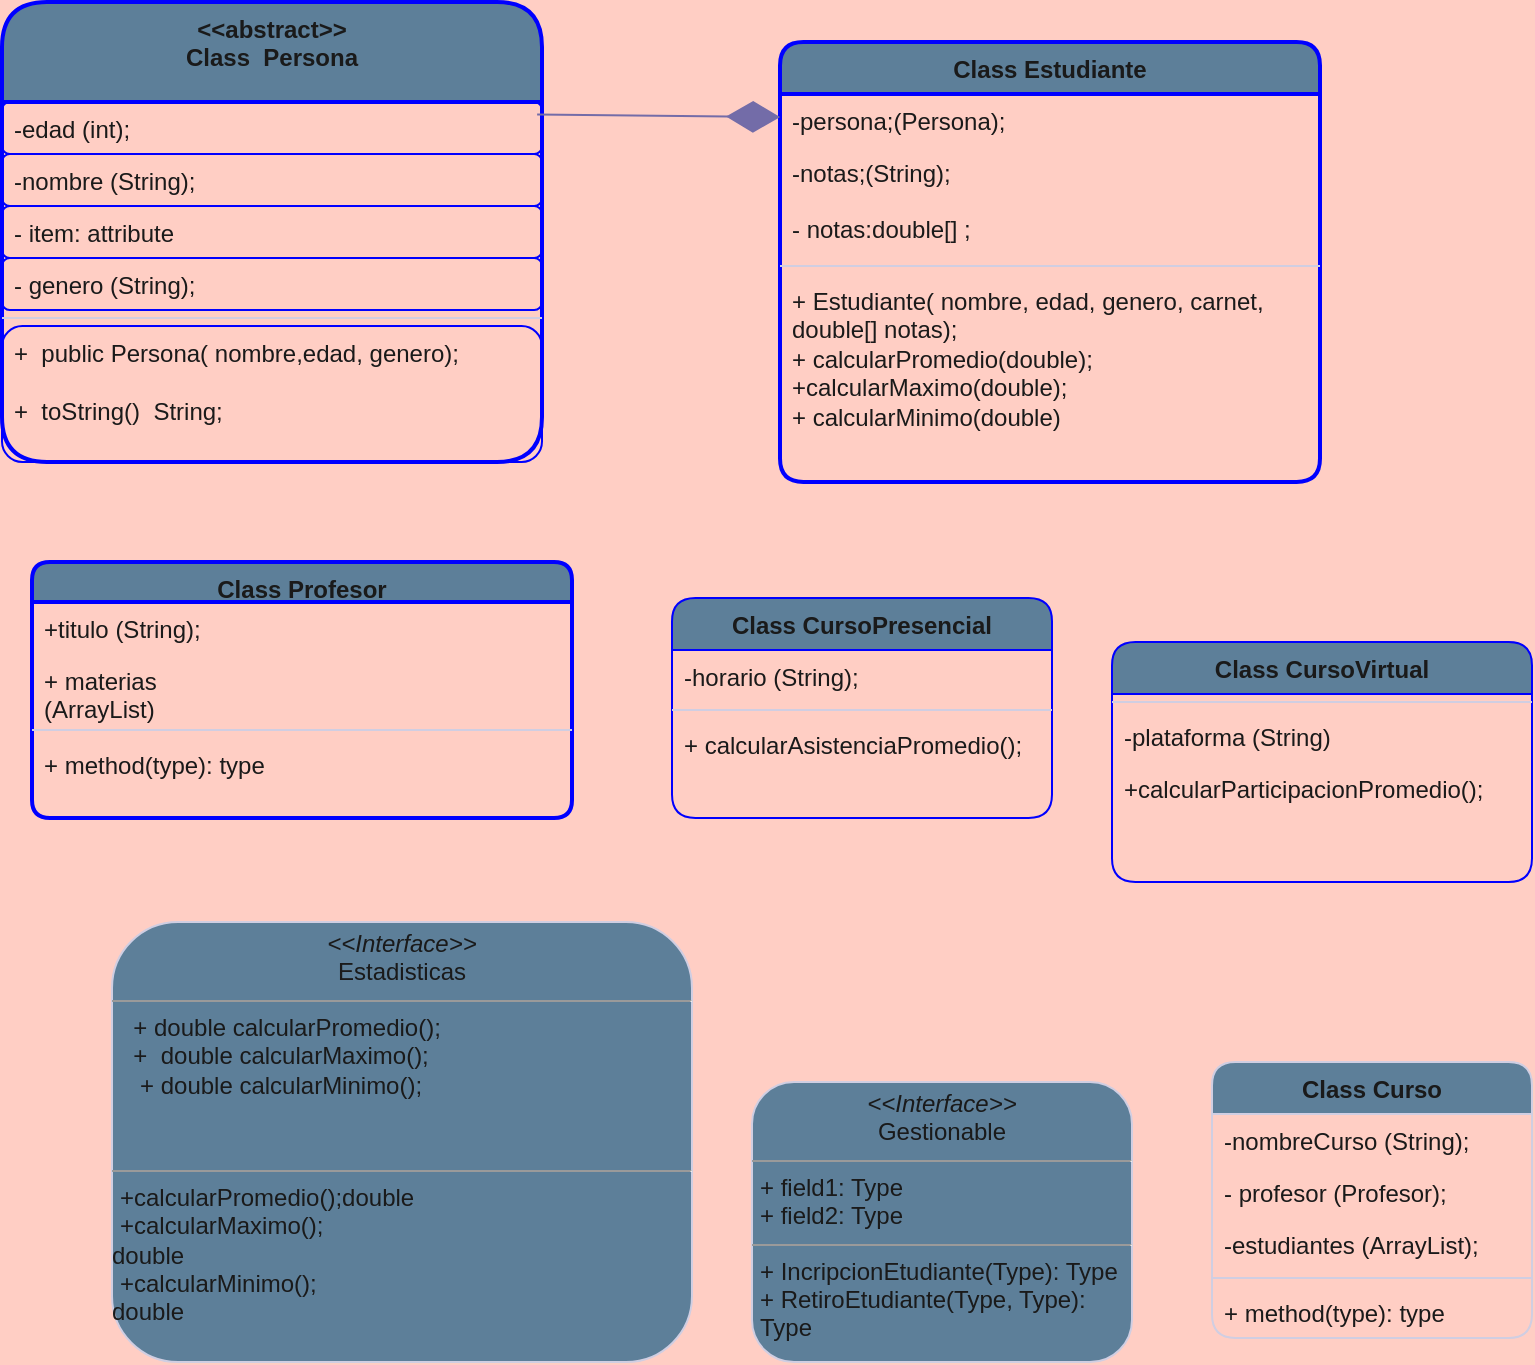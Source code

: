 <mxfile version="21.6.8" type="github">
  <diagram name="Página-1" id="qOFIg2sag6Ol0mR24mPF">
    <mxGraphModel dx="1222" dy="1770" grid="1" gridSize="10" guides="1" tooltips="1" connect="1" arrows="1" fold="1" page="1" pageScale="1" pageWidth="827" pageHeight="1169" background="#FFCEC4" math="0" shadow="0">
      <root>
        <mxCell id="0" />
        <mxCell id="1" parent="0" />
        <mxCell id="tVQC34R88GoCUx9mPCUH-5" value="&lt;p style=&quot;margin:0px;margin-top:4px;text-align:center;&quot;&gt;&lt;i&gt;&amp;lt;&amp;lt;Interface&amp;gt;&amp;gt;&lt;/i&gt;&lt;br&gt;Estadisticas&lt;br&gt;&lt;/p&gt;&lt;hr size=&quot;1&quot;&gt;&lt;p style=&quot;margin:0px;margin-left:4px;&quot;&gt;&amp;nbsp; + double calcularPromedio();&lt;/p&gt;&lt;p style=&quot;margin:0px;margin-left:4px;&quot;&gt;&amp;nbsp; +&amp;nbsp; double calcularMaximo();&lt;/p&gt;&lt;p style=&quot;margin:0px;margin-left:4px;&quot;&gt;&amp;nbsp; &amp;nbsp;+ double calcularMinimo();&lt;/p&gt;&lt;div&gt;&lt;br&gt;&lt;/div&gt;&lt;p style=&quot;margin:0px;margin-left:4px;&quot;&gt;&lt;br&gt;&lt;/p&gt;&lt;hr size=&quot;1&quot;&gt;&lt;p style=&quot;margin:0px;margin-left:4px;&quot;&gt;+calcularPromedio();double&lt;br&gt;+calcularMaximo();&lt;/p&gt;double&lt;p style=&quot;margin:0px;margin-left:4px;&quot;&gt;&lt;span style=&quot;background-color: initial;&quot;&gt;+calcularMinimo();&lt;/span&gt;&lt;/p&gt;double" style="verticalAlign=top;align=left;overflow=fill;fontSize=12;fontFamily=Helvetica;html=1;whiteSpace=wrap;labelBackgroundColor=none;fillColor=#5D7F99;strokeColor=#D0CEE2;fontColor=#1A1A1A;rounded=1;" parent="1" vertex="1">
          <mxGeometry x="80" y="-640" width="290" height="220" as="geometry" />
        </mxCell>
        <mxCell id="tVQC34R88GoCUx9mPCUH-7" value="&amp;lt;&amp;lt;abstract&amp;gt;&amp;gt;&lt;br&gt;Class&amp;nbsp; Persona" style="swimlane;fontStyle=1;align=center;verticalAlign=top;childLayout=stackLayout;horizontal=1;startSize=50;horizontalStack=0;resizeParent=1;resizeParentMax=0;resizeLast=0;collapsible=1;marginBottom=0;whiteSpace=wrap;html=1;rounded=1;labelBackgroundColor=none;fillColor=#5D7F99;strokeColor=#0000FF;fontColor=#1A1A1A;strokeWidth=2;" parent="1" vertex="1">
          <mxGeometry x="25" y="-1100" width="270" height="230" as="geometry" />
        </mxCell>
        <mxCell id="tVQC34R88GoCUx9mPCUH-18" value="-edad (int);" style="text;strokeColor=#0000FF;fillColor=none;align=left;verticalAlign=top;spacingLeft=4;spacingRight=4;overflow=hidden;rotatable=0;points=[[0,0.5],[1,0.5]];portConstraint=eastwest;whiteSpace=wrap;html=1;labelBackgroundColor=none;fontColor=#1A1A1A;rounded=1;" parent="tVQC34R88GoCUx9mPCUH-7" vertex="1">
          <mxGeometry y="50" width="270" height="26" as="geometry" />
        </mxCell>
        <mxCell id="tVQC34R88GoCUx9mPCUH-8" value="-nombre (String);" style="text;strokeColor=#0000FF;fillColor=none;align=left;verticalAlign=top;spacingLeft=4;spacingRight=4;overflow=hidden;rotatable=0;points=[[0,0.5],[1,0.5]];portConstraint=eastwest;whiteSpace=wrap;html=1;labelBackgroundColor=none;fontColor=#1A1A1A;rounded=1;" parent="tVQC34R88GoCUx9mPCUH-7" vertex="1">
          <mxGeometry y="76" width="270" height="26" as="geometry" />
        </mxCell>
        <mxCell id="tVQC34R88GoCUx9mPCUH-20" value="- item: attribute" style="text;strokeColor=#0000FF;fillColor=none;align=left;verticalAlign=top;spacingLeft=4;spacingRight=4;overflow=hidden;rotatable=0;points=[[0,0.5],[1,0.5]];portConstraint=eastwest;whiteSpace=wrap;html=1;labelBackgroundColor=none;fontColor=#1A1A1A;rounded=1;" parent="tVQC34R88GoCUx9mPCUH-7" vertex="1">
          <mxGeometry y="102" width="270" height="26" as="geometry" />
        </mxCell>
        <mxCell id="tVQC34R88GoCUx9mPCUH-19" value="- genero (String);" style="text;strokeColor=#0000FF;fillColor=none;align=left;verticalAlign=top;spacingLeft=4;spacingRight=4;overflow=hidden;rotatable=0;points=[[0,0.5],[1,0.5]];portConstraint=eastwest;whiteSpace=wrap;html=1;labelBackgroundColor=none;fontColor=#1A1A1A;rounded=1;" parent="tVQC34R88GoCUx9mPCUH-7" vertex="1">
          <mxGeometry y="128" width="270" height="26" as="geometry" />
        </mxCell>
        <mxCell id="tVQC34R88GoCUx9mPCUH-9" value="" style="line;strokeWidth=1;fillColor=none;align=left;verticalAlign=middle;spacingTop=-1;spacingLeft=3;spacingRight=3;rotatable=0;labelPosition=right;points=[];portConstraint=eastwest;strokeColor=#D0CEE2;labelBackgroundColor=none;fontColor=#1A1A1A;rounded=1;" parent="tVQC34R88GoCUx9mPCUH-7" vertex="1">
          <mxGeometry y="154" width="270" height="8" as="geometry" />
        </mxCell>
        <mxCell id="tVQC34R88GoCUx9mPCUH-10" value="+&amp;nbsp; public Persona( nombre,edad, genero);&lt;br&gt;&lt;br&gt;+&amp;nbsp; toString()&amp;nbsp;&amp;nbsp;String;" style="text;strokeColor=#0000FF;fillColor=none;align=left;verticalAlign=top;spacingLeft=4;spacingRight=4;overflow=hidden;rotatable=0;points=[[0,0.5],[1,0.5]];portConstraint=eastwest;whiteSpace=wrap;html=1;labelBackgroundColor=none;fontColor=#1A1A1A;rounded=1;" parent="tVQC34R88GoCUx9mPCUH-7" vertex="1">
          <mxGeometry y="162" width="270" height="68" as="geometry" />
        </mxCell>
        <mxCell id="tVQC34R88GoCUx9mPCUH-11" value="Class&amp;nbsp;Estudiante" style="swimlane;fontStyle=1;align=center;verticalAlign=top;childLayout=stackLayout;horizontal=1;startSize=26;horizontalStack=0;resizeParent=1;resizeParentMax=0;resizeLast=0;collapsible=1;marginBottom=0;whiteSpace=wrap;html=1;labelBackgroundColor=none;rounded=1;swimlaneLine=1;fillColor=#5D7F99;strokeColor=#0000FF;fontColor=#1A1A1A;strokeWidth=2;" parent="1" vertex="1">
          <mxGeometry x="414" y="-1080" width="270" height="220" as="geometry" />
        </mxCell>
        <mxCell id="3mgW6CFiJbiefJ1Jen4p-1" value="-persona;(Persona);&lt;br&gt;&amp;nbsp;" style="text;strokeColor=none;fillColor=none;align=left;verticalAlign=top;spacingLeft=4;spacingRight=4;overflow=hidden;rotatable=0;points=[[0,0.5],[1,0.5]];portConstraint=eastwest;whiteSpace=wrap;html=1;labelBackgroundColor=none;fontColor=#1A1A1A;rounded=1;" vertex="1" parent="tVQC34R88GoCUx9mPCUH-11">
          <mxGeometry y="26" width="270" height="26" as="geometry" />
        </mxCell>
        <mxCell id="tVQC34R88GoCUx9mPCUH-12" value="-notas;(String);&lt;br&gt;&lt;br&gt;&amp;nbsp;" style="text;strokeColor=none;fillColor=none;align=left;verticalAlign=top;spacingLeft=4;spacingRight=4;overflow=hidden;rotatable=0;points=[[0,0.5],[1,0.5]];portConstraint=eastwest;whiteSpace=wrap;html=1;labelBackgroundColor=none;fontColor=#1A1A1A;rounded=1;" parent="tVQC34R88GoCUx9mPCUH-11" vertex="1">
          <mxGeometry y="52" width="270" height="28" as="geometry" />
        </mxCell>
        <mxCell id="tVQC34R88GoCUx9mPCUH-15" value="- notas:double[] ;" style="text;strokeColor=none;fillColor=none;align=left;verticalAlign=top;spacingLeft=4;spacingRight=4;overflow=hidden;rotatable=0;points=[[0,0.5],[1,0.5]];portConstraint=eastwest;whiteSpace=wrap;html=1;labelBackgroundColor=none;fontColor=#1A1A1A;rounded=1;" parent="tVQC34R88GoCUx9mPCUH-11" vertex="1">
          <mxGeometry y="80" width="270" height="28" as="geometry" />
        </mxCell>
        <mxCell id="tVQC34R88GoCUx9mPCUH-13" value="" style="line;strokeWidth=1;fillColor=none;align=left;verticalAlign=middle;spacingTop=-1;spacingLeft=3;spacingRight=3;rotatable=0;labelPosition=right;points=[];portConstraint=eastwest;strokeColor=#D0CEE2;labelBackgroundColor=none;fontColor=#1A1A1A;rounded=1;" parent="tVQC34R88GoCUx9mPCUH-11" vertex="1">
          <mxGeometry y="108" width="270" height="8" as="geometry" />
        </mxCell>
        <mxCell id="tVQC34R88GoCUx9mPCUH-14" value="+&amp;nbsp;&lt;span style=&quot;background-color: initial;&quot;&gt;Estudiante( nombre, edad, genero, carnet, double[] notas);&lt;/span&gt;&lt;br&gt;+ calcularPromedio(double);&lt;br&gt;+calcularMaximo(double);&lt;br&gt;+&amp;nbsp;calcularMinimo(double)&amp;nbsp;" style="text;strokeColor=none;fillColor=none;align=left;verticalAlign=top;spacingLeft=4;spacingRight=4;overflow=hidden;rotatable=0;points=[[0,0.5],[1,0.5]];portConstraint=eastwest;whiteSpace=wrap;html=1;labelBackgroundColor=none;fontColor=#1A1A1A;rounded=1;" parent="tVQC34R88GoCUx9mPCUH-11" vertex="1">
          <mxGeometry y="116" width="270" height="104" as="geometry" />
        </mxCell>
        <mxCell id="tVQC34R88GoCUx9mPCUH-21" value="Class&amp;nbsp;Profesor" style="swimlane;fontStyle=1;align=center;verticalAlign=top;childLayout=stackLayout;horizontal=1;startSize=20;horizontalStack=0;resizeParent=1;resizeParentMax=0;resizeLast=0;collapsible=1;marginBottom=0;whiteSpace=wrap;html=1;labelBackgroundColor=none;fillColor=#5D7F99;strokeColor=#0000FF;fontColor=#1A1A1A;rounded=1;strokeWidth=2;" parent="1" vertex="1">
          <mxGeometry x="40" y="-820" width="270" height="128" as="geometry" />
        </mxCell>
        <mxCell id="tVQC34R88GoCUx9mPCUH-22" value="+titulo (String);&lt;br&gt;" style="text;strokeColor=none;fillColor=none;align=left;verticalAlign=top;spacingLeft=4;spacingRight=4;overflow=hidden;rotatable=0;points=[[0,0.5],[1,0.5]];portConstraint=eastwest;whiteSpace=wrap;html=1;labelBackgroundColor=none;fontColor=#1A1A1A;rounded=1;" parent="tVQC34R88GoCUx9mPCUH-21" vertex="1">
          <mxGeometry y="20" width="270" height="26" as="geometry" />
        </mxCell>
        <mxCell id="tVQC34R88GoCUx9mPCUH-25" value="+ materias&lt;br/&gt;(ArrayList)" style="text;strokeColor=none;fillColor=none;align=left;verticalAlign=top;spacingLeft=4;spacingRight=4;overflow=hidden;rotatable=0;points=[[0,0.5],[1,0.5]];portConstraint=eastwest;whiteSpace=wrap;html=1;labelBackgroundColor=none;fontColor=#1A1A1A;rounded=1;" parent="tVQC34R88GoCUx9mPCUH-21" vertex="1">
          <mxGeometry y="46" width="270" height="34" as="geometry" />
        </mxCell>
        <mxCell id="tVQC34R88GoCUx9mPCUH-23" value="" style="line;strokeWidth=1;fillColor=none;align=left;verticalAlign=middle;spacingTop=-1;spacingLeft=3;spacingRight=3;rotatable=0;labelPosition=right;points=[];portConstraint=eastwest;strokeColor=#D0CEE2;labelBackgroundColor=none;fontColor=#1A1A1A;rounded=1;" parent="tVQC34R88GoCUx9mPCUH-21" vertex="1">
          <mxGeometry y="80" width="270" height="8" as="geometry" />
        </mxCell>
        <mxCell id="tVQC34R88GoCUx9mPCUH-24" value="+ method(type): type" style="text;strokeColor=none;fillColor=none;align=left;verticalAlign=top;spacingLeft=4;spacingRight=4;overflow=hidden;rotatable=0;points=[[0,0.5],[1,0.5]];portConstraint=eastwest;whiteSpace=wrap;html=1;labelBackgroundColor=none;fontColor=#1A1A1A;rounded=1;" parent="tVQC34R88GoCUx9mPCUH-21" vertex="1">
          <mxGeometry y="88" width="270" height="40" as="geometry" />
        </mxCell>
        <mxCell id="tVQC34R88GoCUx9mPCUH-27" value="Class&amp;nbsp;Curso" style="swimlane;fontStyle=1;align=center;verticalAlign=top;childLayout=stackLayout;horizontal=1;startSize=26;horizontalStack=0;resizeParent=1;resizeParentMax=0;resizeLast=0;collapsible=1;marginBottom=0;whiteSpace=wrap;html=1;labelBackgroundColor=none;fillColor=#5D7F99;strokeColor=#D0CEE2;fontColor=#1A1A1A;rounded=1;" parent="1" vertex="1">
          <mxGeometry x="630" y="-570" width="160" height="138" as="geometry" />
        </mxCell>
        <mxCell id="tVQC34R88GoCUx9mPCUH-28" value="-nombreCurso (String);&lt;br&gt;" style="text;strokeColor=none;fillColor=none;align=left;verticalAlign=top;spacingLeft=4;spacingRight=4;overflow=hidden;rotatable=0;points=[[0,0.5],[1,0.5]];portConstraint=eastwest;whiteSpace=wrap;html=1;labelBackgroundColor=none;fontColor=#1A1A1A;rounded=1;" parent="tVQC34R88GoCUx9mPCUH-27" vertex="1">
          <mxGeometry y="26" width="160" height="26" as="geometry" />
        </mxCell>
        <mxCell id="tVQC34R88GoCUx9mPCUH-31" value="-&amp;nbsp;profesor (Profesor);" style="text;strokeColor=none;fillColor=none;align=left;verticalAlign=top;spacingLeft=4;spacingRight=4;overflow=hidden;rotatable=0;points=[[0,0.5],[1,0.5]];portConstraint=eastwest;whiteSpace=wrap;html=1;labelBackgroundColor=none;fontColor=#1A1A1A;rounded=1;" parent="tVQC34R88GoCUx9mPCUH-27" vertex="1">
          <mxGeometry y="52" width="160" height="26" as="geometry" />
        </mxCell>
        <mxCell id="tVQC34R88GoCUx9mPCUH-32" value="-estudiantes (ArrayList);" style="text;strokeColor=none;fillColor=none;align=left;verticalAlign=top;spacingLeft=4;spacingRight=4;overflow=hidden;rotatable=0;points=[[0,0.5],[1,0.5]];portConstraint=eastwest;whiteSpace=wrap;html=1;labelBackgroundColor=none;fontColor=#1A1A1A;rounded=1;" parent="tVQC34R88GoCUx9mPCUH-27" vertex="1">
          <mxGeometry y="78" width="160" height="26" as="geometry" />
        </mxCell>
        <mxCell id="tVQC34R88GoCUx9mPCUH-29" value="" style="line;strokeWidth=1;fillColor=none;align=left;verticalAlign=middle;spacingTop=-1;spacingLeft=3;spacingRight=3;rotatable=0;labelPosition=right;points=[];portConstraint=eastwest;strokeColor=#D0CEE2;labelBackgroundColor=none;fontColor=#1A1A1A;rounded=1;" parent="tVQC34R88GoCUx9mPCUH-27" vertex="1">
          <mxGeometry y="104" width="160" height="8" as="geometry" />
        </mxCell>
        <mxCell id="tVQC34R88GoCUx9mPCUH-30" value="+ method(type): type" style="text;strokeColor=none;fillColor=none;align=left;verticalAlign=top;spacingLeft=4;spacingRight=4;overflow=hidden;rotatable=0;points=[[0,0.5],[1,0.5]];portConstraint=eastwest;whiteSpace=wrap;html=1;labelBackgroundColor=none;fontColor=#1A1A1A;rounded=1;" parent="tVQC34R88GoCUx9mPCUH-27" vertex="1">
          <mxGeometry y="112" width="160" height="26" as="geometry" />
        </mxCell>
        <mxCell id="tVQC34R88GoCUx9mPCUH-33" value="Class CursoPresencial" style="swimlane;fontStyle=1;align=center;verticalAlign=top;childLayout=stackLayout;horizontal=1;startSize=26;horizontalStack=0;resizeParent=1;resizeParentMax=0;resizeLast=0;collapsible=1;marginBottom=0;whiteSpace=wrap;html=1;labelBackgroundColor=none;fillColor=#5D7F99;strokeColor=#0000FF;fontColor=#1A1A1A;rounded=1;" parent="1" vertex="1">
          <mxGeometry x="360" y="-802" width="190" height="110" as="geometry" />
        </mxCell>
        <mxCell id="tVQC34R88GoCUx9mPCUH-34" value="-horario (String);&lt;br&gt;" style="text;strokeColor=none;fillColor=none;align=left;verticalAlign=top;spacingLeft=4;spacingRight=4;overflow=hidden;rotatable=0;points=[[0,0.5],[1,0.5]];portConstraint=eastwest;whiteSpace=wrap;html=1;labelBackgroundColor=none;fontColor=#1A1A1A;rounded=1;" parent="tVQC34R88GoCUx9mPCUH-33" vertex="1">
          <mxGeometry y="26" width="190" height="26" as="geometry" />
        </mxCell>
        <mxCell id="tVQC34R88GoCUx9mPCUH-35" value="" style="line;strokeWidth=1;fillColor=none;align=left;verticalAlign=middle;spacingTop=-1;spacingLeft=3;spacingRight=3;rotatable=0;labelPosition=right;points=[];portConstraint=eastwest;strokeColor=#D0CEE2;labelBackgroundColor=none;fontColor=#1A1A1A;rounded=1;" parent="tVQC34R88GoCUx9mPCUH-33" vertex="1">
          <mxGeometry y="52" width="190" height="8" as="geometry" />
        </mxCell>
        <mxCell id="tVQC34R88GoCUx9mPCUH-36" value="+&amp;nbsp;calcularAsistenciaPromedio();" style="text;strokeColor=none;fillColor=none;align=left;verticalAlign=top;spacingLeft=4;spacingRight=4;overflow=hidden;rotatable=0;points=[[0,0.5],[1,0.5]];portConstraint=eastwest;whiteSpace=wrap;html=1;labelBackgroundColor=none;fontColor=#1A1A1A;rounded=1;" parent="tVQC34R88GoCUx9mPCUH-33" vertex="1">
          <mxGeometry y="60" width="190" height="50" as="geometry" />
        </mxCell>
        <mxCell id="tVQC34R88GoCUx9mPCUH-37" value="Class CursoVirtual" style="swimlane;fontStyle=1;align=center;verticalAlign=top;childLayout=stackLayout;horizontal=1;startSize=26;horizontalStack=0;resizeParent=1;resizeParentMax=0;resizeLast=0;collapsible=1;marginBottom=0;whiteSpace=wrap;html=1;labelBackgroundColor=none;fillColor=#5D7F99;strokeColor=#0000FF;fontColor=#1A1A1A;rounded=1;" parent="1" vertex="1">
          <mxGeometry x="580" y="-780" width="210" height="120" as="geometry" />
        </mxCell>
        <mxCell id="tVQC34R88GoCUx9mPCUH-39" value="" style="line;strokeWidth=1;fillColor=none;align=left;verticalAlign=middle;spacingTop=-1;spacingLeft=3;spacingRight=3;rotatable=0;labelPosition=right;points=[];portConstraint=eastwest;strokeColor=#D0CEE2;labelBackgroundColor=none;fontColor=#1A1A1A;rounded=1;" parent="tVQC34R88GoCUx9mPCUH-37" vertex="1">
          <mxGeometry y="26" width="210" height="8" as="geometry" />
        </mxCell>
        <mxCell id="tVQC34R88GoCUx9mPCUH-38" value="-plataforma (String)" style="text;strokeColor=none;fillColor=none;align=left;verticalAlign=top;spacingLeft=4;spacingRight=4;overflow=hidden;rotatable=0;points=[[0,0.5],[1,0.5]];portConstraint=eastwest;whiteSpace=wrap;html=1;labelBackgroundColor=none;fontColor=#1A1A1A;rounded=1;" parent="tVQC34R88GoCUx9mPCUH-37" vertex="1">
          <mxGeometry y="34" width="210" height="26" as="geometry" />
        </mxCell>
        <mxCell id="tVQC34R88GoCUx9mPCUH-40" value="+calcularParticipacionPromedio();" style="text;strokeColor=none;fillColor=none;align=left;verticalAlign=top;spacingLeft=4;spacingRight=4;overflow=hidden;rotatable=0;points=[[0,0.5],[1,0.5]];portConstraint=eastwest;whiteSpace=wrap;html=1;labelBackgroundColor=none;fontColor=#1A1A1A;rounded=1;" parent="tVQC34R88GoCUx9mPCUH-37" vertex="1">
          <mxGeometry y="60" width="210" height="60" as="geometry" />
        </mxCell>
        <mxCell id="tVQC34R88GoCUx9mPCUH-41" value="&lt;p style=&quot;margin:0px;margin-top:4px;text-align:center;&quot;&gt;&lt;i&gt;&amp;lt;&amp;lt;Interface&amp;gt;&amp;gt;&lt;/i&gt;&lt;br&gt;Gestionable&lt;br&gt;&lt;/p&gt;&lt;hr size=&quot;1&quot;&gt;&lt;p style=&quot;margin:0px;margin-left:4px;&quot;&gt;+ field1: Type&lt;br&gt;+ field2: Type&lt;/p&gt;&lt;hr size=&quot;1&quot;&gt;&lt;p style=&quot;margin:0px;margin-left:4px;&quot;&gt;+ IncripcionEtudiante(Type): Type&lt;br&gt;+ RetiroEtudiante(Type, Type): Type&lt;/p&gt;" style="verticalAlign=top;align=left;overflow=fill;fontSize=12;fontFamily=Helvetica;html=1;whiteSpace=wrap;labelBackgroundColor=none;fillColor=#5D7F99;strokeColor=#D0CEE2;fontColor=#1A1A1A;rounded=1;" parent="1" vertex="1">
          <mxGeometry x="400" y="-560" width="190" height="140" as="geometry" />
        </mxCell>
        <mxCell id="3mgW6CFiJbiefJ1Jen4p-2" value="" style="endArrow=diamondThin;endFill=1;endSize=24;html=1;rounded=1;exitX=0.991;exitY=0.241;exitDx=0;exitDy=0;exitPerimeter=0;labelBackgroundColor=none;strokeColor=#736CA8;fontColor=default;" edge="1" parent="1" source="tVQC34R88GoCUx9mPCUH-18" target="3mgW6CFiJbiefJ1Jen4p-1">
          <mxGeometry width="160" relative="1" as="geometry">
            <mxPoint x="240" y="-1020" as="sourcePoint" />
            <mxPoint x="440" y="-1004.678" as="targetPoint" />
          </mxGeometry>
        </mxCell>
      </root>
    </mxGraphModel>
  </diagram>
</mxfile>
